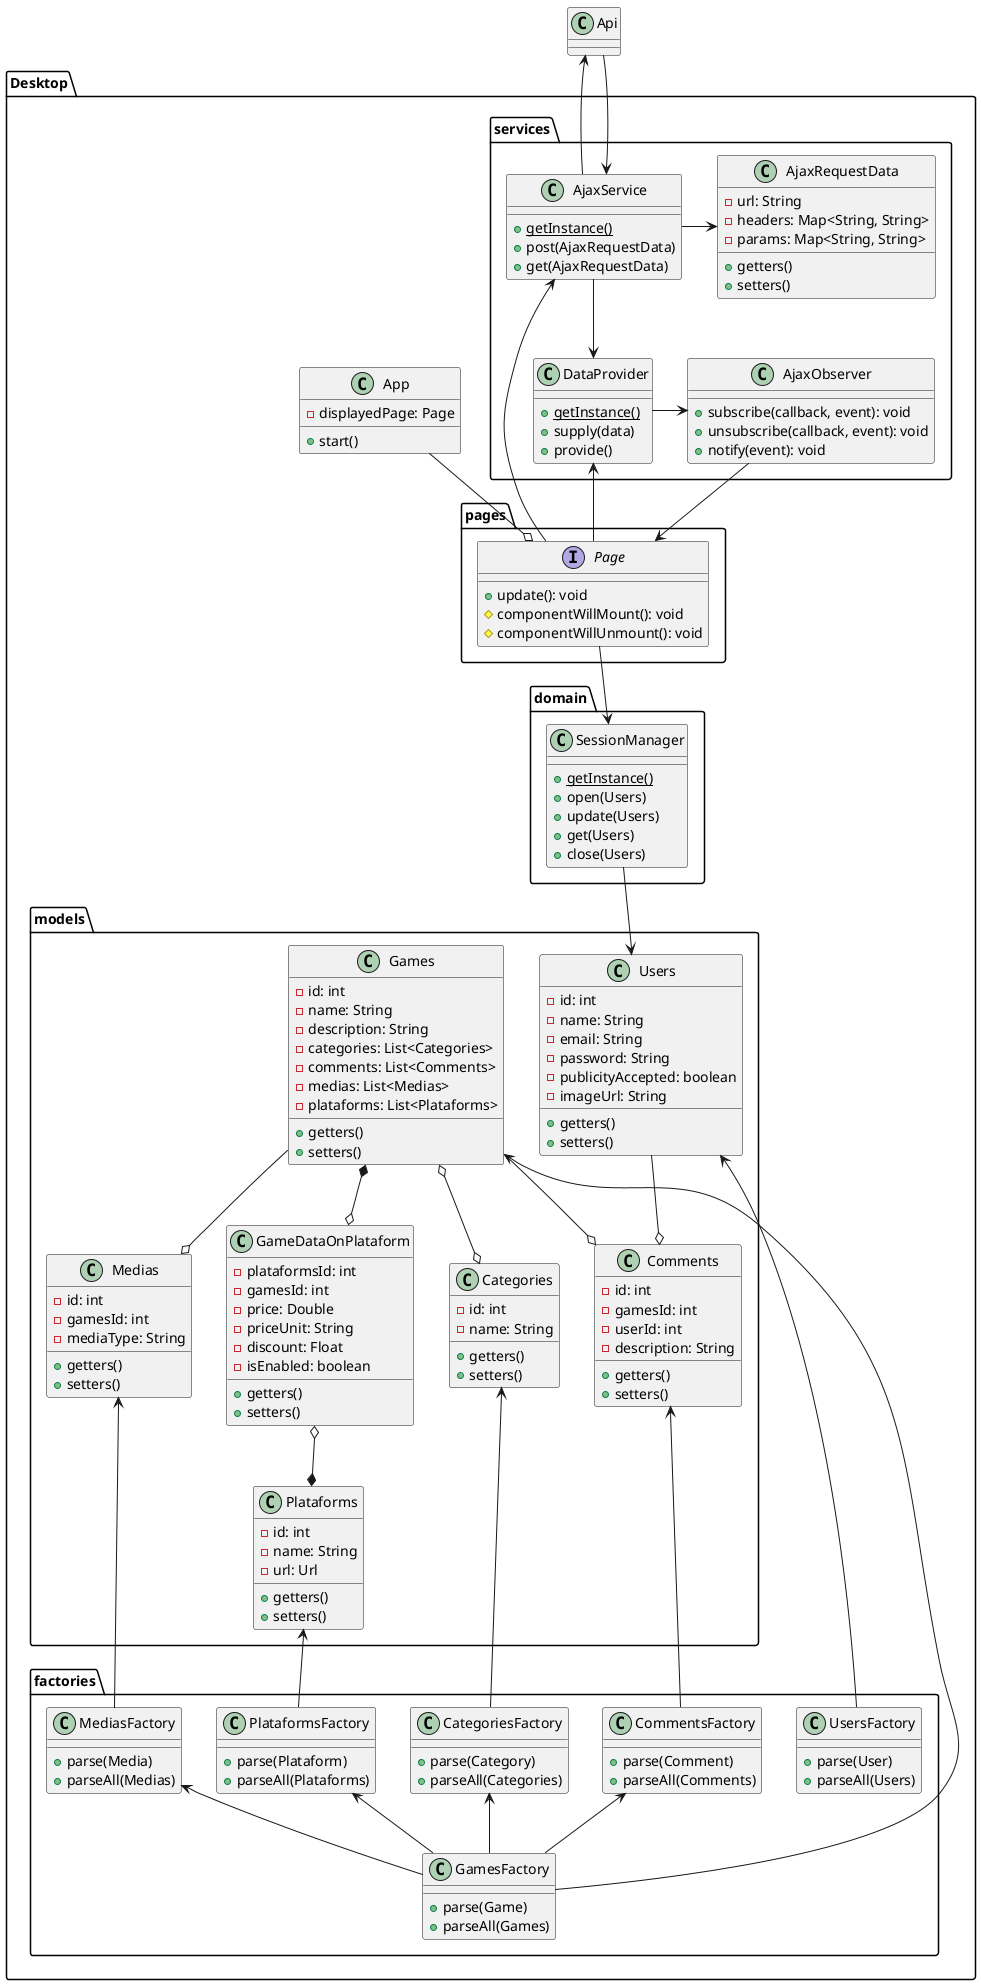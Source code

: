 @startuml Client Class Diagram
skinparam groupInheritance 5

class Api {}

namespace Desktop {
 namespace pages {
  interface Page {
    +update(): void
    #componentWillMount(): void
    #componentWillUnmount(): void
  }
 }
 namespace models {
  class Games {
   -id: int
   -name: String
   -description: String
   -categories: List<Categories>
   -comments: List<Comments>
   -medias: List<Medias>
   -plataforms: List<Plataforms>
   +getters()
   +setters()
  }
  class Categories {
   -id: int
   -name: String
   +getters()
   +setters()
  }
  class Comments {
   -id: int
   -gamesId: int
   -userId: int
   -description: String
   +getters()
   +setters()
  }
  class Medias {
   -id: int
   -gamesId: int
   -mediaType: String
   +getters()
   +setters()
  }
  class GameDataOnPlataform {
   -plataformsId: int
   -gamesId: int
   -price: Double
   -priceUnit: String
   -discount: Float
   -isEnabled: boolean
   +getters()
   +setters()
  }
  class Plataforms {
   -id: int
   -name: String
   -url: Url
   +getters()
   +setters()
  }
  class Users {
   -id: int
   -name: String
   -email: String
   -password: String
   -publicityAccepted: boolean
   -imageUrl: String
   +getters()
   +setters()
  }
  Games *--o GameDataOnPlataform 
  GameDataOnPlataform o--* Plataforms
  Games o--o Categories
  Games --o Comments
  Users --o Comments
  Games --o Medias
 }
 namespace factories {
  class UsersFactory {
   +parse(User)
   +parseAll(Users)
  }
  Desktop.models.Users <-u- UsersFactory 
  class GamesFactory {
   +parse(Game)
   +parseAll(Games)
  }
  Desktop.models.Games <--r-- GamesFactory
  class CategoriesFactory {
   +parse(Category)
   +parseAll(Categories)
  }
  Desktop.models.Categories <-down-- CategoriesFactory 
  class MediasFactory {
   +parse(Media)
   +parseAll(Medias)
   }
  Desktop.models.Medias <-down-- MediasFactory 
  class CommentsFactory {
   +parse(Comment)
   +parseAll(Comments)
  }
  Desktop.models.Comments <-down-- CommentsFactory 
  class PlataformsFactory {
   +parse(Plataform)
   +parseAll(Plataforms)
  }
  Desktop.models.Plataforms <--- PlataformsFactory 
  GamesFactory -u-> CategoriesFactory
  GamesFactory -u-> MediasFactory 
  GamesFactory -u-> CommentsFactory 
  GamesFactory -u-> PlataformsFactory 
 }
 namespace domain {
	class SessionManager {
		+{static} getInstance()
		+open(Users)
		+update(Users)
		+get(Users)
		+close(Users)
	}
 }
 namespace services {
	class AjaxRequestData {
          -url: String
          -headers: Map<String, String> 
          -params: Map<String, String>
          +getters()
          +setters()
        }
	class AjaxService {
		+{static} getInstance()
		+post(AjaxRequestData)
		+get(AjaxRequestData)
	}
        class DataProvider {
          +{static} getInstance()
          +supply(data)
          +provide()
        }
        class AjaxObserver {
         +subscribe(callback, event): void
         +unsubscribe(callback, event): void
         +notify(event): void
        }
	AjaxRequestData <-l- AjaxService
        AjaxService -d-> DataProvider 
        DataProvider -r-> AjaxObserver
        AjaxObserver -d-> Desktop.pages.Page
 }
 Desktop.services.AjaxService <-- Desktop.pages.Page
 Desktop.services.DataProvider <-- Desktop.pages.Page
 Desktop.domain.SessionManager <-u- Desktop.pages.Page
 Desktop.domain.SessionManager -d-> Desktop.models.Users
 
 class App {
   -displayedPage: Page
   +start()
 }
 App -d-o Desktop.pages.Page
 Desktop.services.AjaxService -u-> .Api 
 Desktop.services.AjaxService <-u- .Api 
}
@enduml